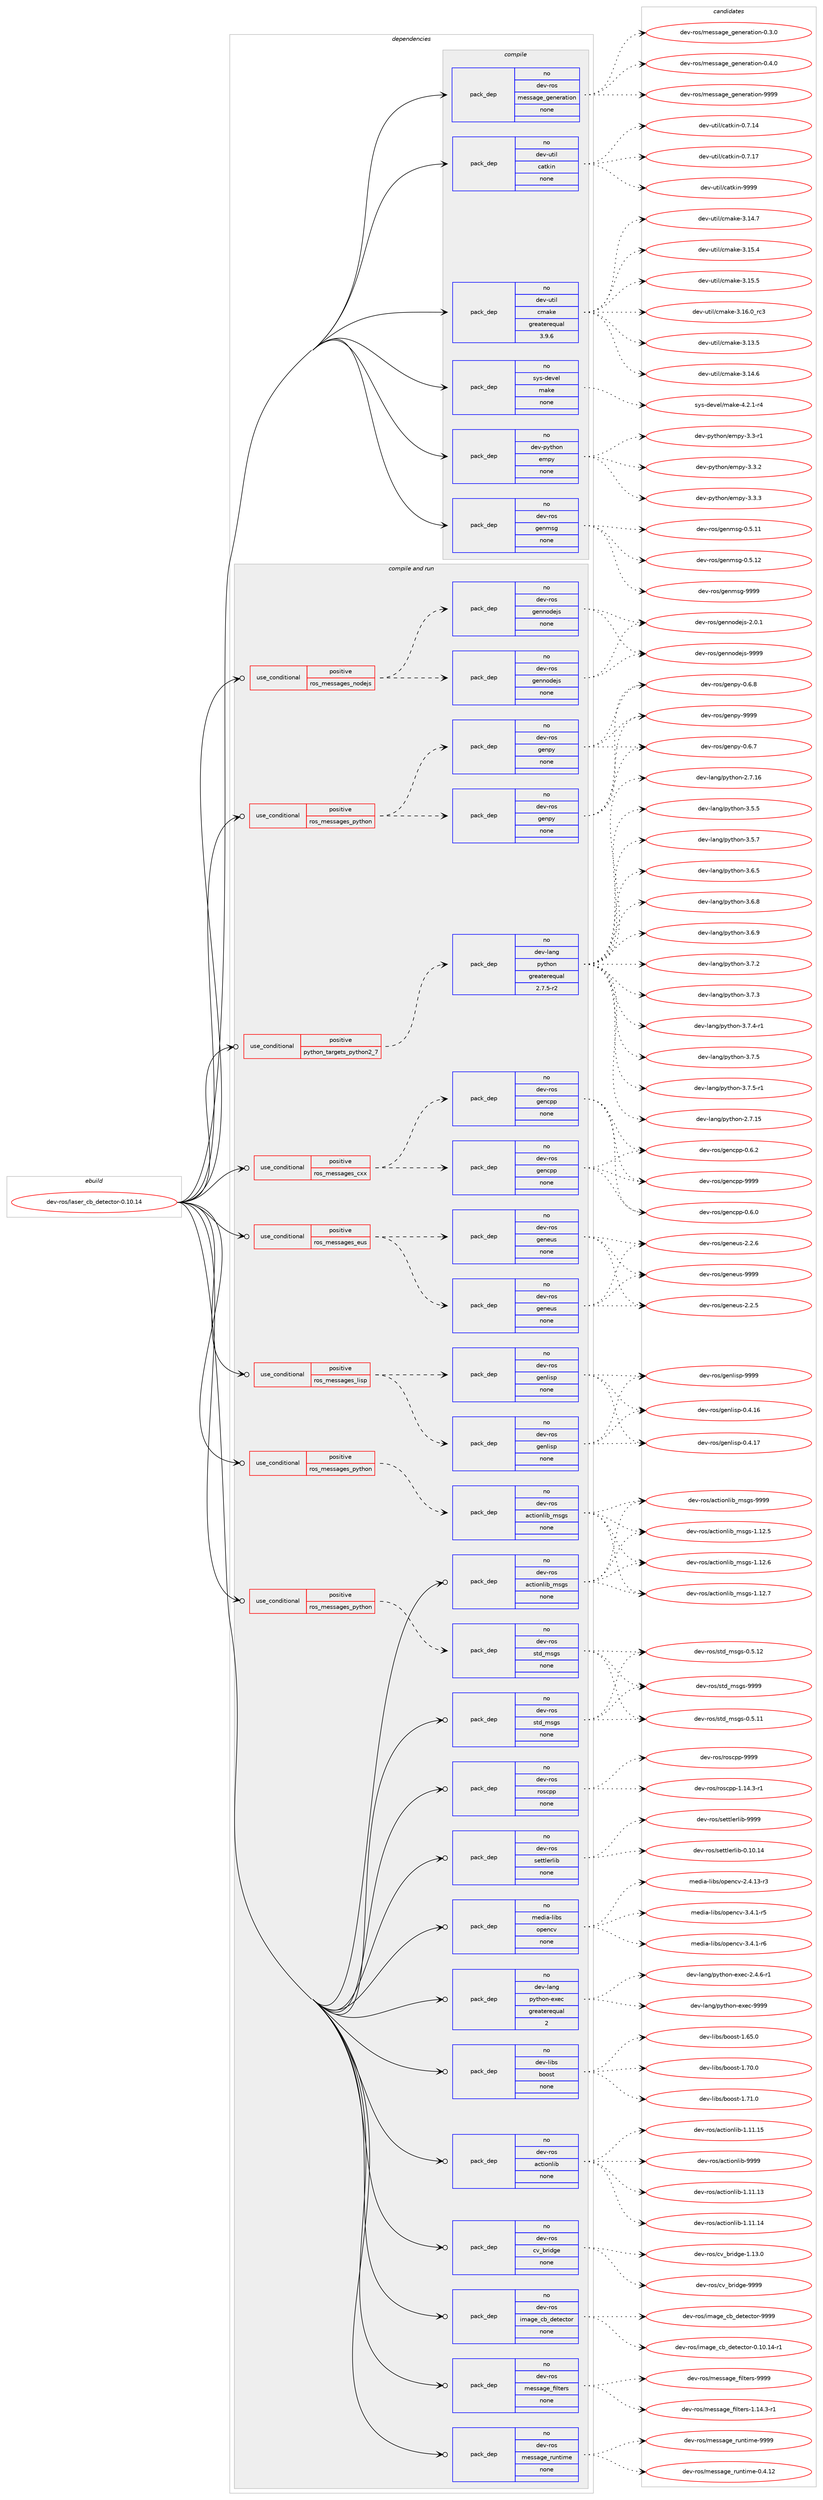 digraph prolog {

# *************
# Graph options
# *************

newrank=true;
concentrate=true;
compound=true;
graph [rankdir=LR,fontname=Helvetica,fontsize=10,ranksep=1.5];#, ranksep=2.5, nodesep=0.2];
edge  [arrowhead=vee];
node  [fontname=Helvetica,fontsize=10];

# **********
# The ebuild
# **********

subgraph cluster_leftcol {
color=gray;
rank=same;
label=<<i>ebuild</i>>;
id [label="dev-ros/laser_cb_detector-0.10.14", color=red, width=4, href="../dev-ros/laser_cb_detector-0.10.14.svg"];
}

# ****************
# The dependencies
# ****************

subgraph cluster_midcol {
color=gray;
label=<<i>dependencies</i>>;
subgraph cluster_compile {
fillcolor="#eeeeee";
style=filled;
label=<<i>compile</i>>;
subgraph pack489711 {
dependency655302 [label=<<TABLE BORDER="0" CELLBORDER="1" CELLSPACING="0" CELLPADDING="4" WIDTH="220"><TR><TD ROWSPAN="6" CELLPADDING="30">pack_dep</TD></TR><TR><TD WIDTH="110">no</TD></TR><TR><TD>dev-python</TD></TR><TR><TD>empy</TD></TR><TR><TD>none</TD></TR><TR><TD></TD></TR></TABLE>>, shape=none, color=blue];
}
id:e -> dependency655302:w [weight=20,style="solid",arrowhead="vee"];
subgraph pack489712 {
dependency655303 [label=<<TABLE BORDER="0" CELLBORDER="1" CELLSPACING="0" CELLPADDING="4" WIDTH="220"><TR><TD ROWSPAN="6" CELLPADDING="30">pack_dep</TD></TR><TR><TD WIDTH="110">no</TD></TR><TR><TD>dev-ros</TD></TR><TR><TD>genmsg</TD></TR><TR><TD>none</TD></TR><TR><TD></TD></TR></TABLE>>, shape=none, color=blue];
}
id:e -> dependency655303:w [weight=20,style="solid",arrowhead="vee"];
subgraph pack489713 {
dependency655304 [label=<<TABLE BORDER="0" CELLBORDER="1" CELLSPACING="0" CELLPADDING="4" WIDTH="220"><TR><TD ROWSPAN="6" CELLPADDING="30">pack_dep</TD></TR><TR><TD WIDTH="110">no</TD></TR><TR><TD>dev-ros</TD></TR><TR><TD>message_generation</TD></TR><TR><TD>none</TD></TR><TR><TD></TD></TR></TABLE>>, shape=none, color=blue];
}
id:e -> dependency655304:w [weight=20,style="solid",arrowhead="vee"];
subgraph pack489714 {
dependency655305 [label=<<TABLE BORDER="0" CELLBORDER="1" CELLSPACING="0" CELLPADDING="4" WIDTH="220"><TR><TD ROWSPAN="6" CELLPADDING="30">pack_dep</TD></TR><TR><TD WIDTH="110">no</TD></TR><TR><TD>dev-util</TD></TR><TR><TD>catkin</TD></TR><TR><TD>none</TD></TR><TR><TD></TD></TR></TABLE>>, shape=none, color=blue];
}
id:e -> dependency655305:w [weight=20,style="solid",arrowhead="vee"];
subgraph pack489715 {
dependency655306 [label=<<TABLE BORDER="0" CELLBORDER="1" CELLSPACING="0" CELLPADDING="4" WIDTH="220"><TR><TD ROWSPAN="6" CELLPADDING="30">pack_dep</TD></TR><TR><TD WIDTH="110">no</TD></TR><TR><TD>dev-util</TD></TR><TR><TD>cmake</TD></TR><TR><TD>greaterequal</TD></TR><TR><TD>3.9.6</TD></TR></TABLE>>, shape=none, color=blue];
}
id:e -> dependency655306:w [weight=20,style="solid",arrowhead="vee"];
subgraph pack489716 {
dependency655307 [label=<<TABLE BORDER="0" CELLBORDER="1" CELLSPACING="0" CELLPADDING="4" WIDTH="220"><TR><TD ROWSPAN="6" CELLPADDING="30">pack_dep</TD></TR><TR><TD WIDTH="110">no</TD></TR><TR><TD>sys-devel</TD></TR><TR><TD>make</TD></TR><TR><TD>none</TD></TR><TR><TD></TD></TR></TABLE>>, shape=none, color=blue];
}
id:e -> dependency655307:w [weight=20,style="solid",arrowhead="vee"];
}
subgraph cluster_compileandrun {
fillcolor="#eeeeee";
style=filled;
label=<<i>compile and run</i>>;
subgraph cond153685 {
dependency655308 [label=<<TABLE BORDER="0" CELLBORDER="1" CELLSPACING="0" CELLPADDING="4"><TR><TD ROWSPAN="3" CELLPADDING="10">use_conditional</TD></TR><TR><TD>positive</TD></TR><TR><TD>python_targets_python2_7</TD></TR></TABLE>>, shape=none, color=red];
subgraph pack489717 {
dependency655309 [label=<<TABLE BORDER="0" CELLBORDER="1" CELLSPACING="0" CELLPADDING="4" WIDTH="220"><TR><TD ROWSPAN="6" CELLPADDING="30">pack_dep</TD></TR><TR><TD WIDTH="110">no</TD></TR><TR><TD>dev-lang</TD></TR><TR><TD>python</TD></TR><TR><TD>greaterequal</TD></TR><TR><TD>2.7.5-r2</TD></TR></TABLE>>, shape=none, color=blue];
}
dependency655308:e -> dependency655309:w [weight=20,style="dashed",arrowhead="vee"];
}
id:e -> dependency655308:w [weight=20,style="solid",arrowhead="odotvee"];
subgraph cond153686 {
dependency655310 [label=<<TABLE BORDER="0" CELLBORDER="1" CELLSPACING="0" CELLPADDING="4"><TR><TD ROWSPAN="3" CELLPADDING="10">use_conditional</TD></TR><TR><TD>positive</TD></TR><TR><TD>ros_messages_cxx</TD></TR></TABLE>>, shape=none, color=red];
subgraph pack489718 {
dependency655311 [label=<<TABLE BORDER="0" CELLBORDER="1" CELLSPACING="0" CELLPADDING="4" WIDTH="220"><TR><TD ROWSPAN="6" CELLPADDING="30">pack_dep</TD></TR><TR><TD WIDTH="110">no</TD></TR><TR><TD>dev-ros</TD></TR><TR><TD>gencpp</TD></TR><TR><TD>none</TD></TR><TR><TD></TD></TR></TABLE>>, shape=none, color=blue];
}
dependency655310:e -> dependency655311:w [weight=20,style="dashed",arrowhead="vee"];
subgraph pack489719 {
dependency655312 [label=<<TABLE BORDER="0" CELLBORDER="1" CELLSPACING="0" CELLPADDING="4" WIDTH="220"><TR><TD ROWSPAN="6" CELLPADDING="30">pack_dep</TD></TR><TR><TD WIDTH="110">no</TD></TR><TR><TD>dev-ros</TD></TR><TR><TD>gencpp</TD></TR><TR><TD>none</TD></TR><TR><TD></TD></TR></TABLE>>, shape=none, color=blue];
}
dependency655310:e -> dependency655312:w [weight=20,style="dashed",arrowhead="vee"];
}
id:e -> dependency655310:w [weight=20,style="solid",arrowhead="odotvee"];
subgraph cond153687 {
dependency655313 [label=<<TABLE BORDER="0" CELLBORDER="1" CELLSPACING="0" CELLPADDING="4"><TR><TD ROWSPAN="3" CELLPADDING="10">use_conditional</TD></TR><TR><TD>positive</TD></TR><TR><TD>ros_messages_eus</TD></TR></TABLE>>, shape=none, color=red];
subgraph pack489720 {
dependency655314 [label=<<TABLE BORDER="0" CELLBORDER="1" CELLSPACING="0" CELLPADDING="4" WIDTH="220"><TR><TD ROWSPAN="6" CELLPADDING="30">pack_dep</TD></TR><TR><TD WIDTH="110">no</TD></TR><TR><TD>dev-ros</TD></TR><TR><TD>geneus</TD></TR><TR><TD>none</TD></TR><TR><TD></TD></TR></TABLE>>, shape=none, color=blue];
}
dependency655313:e -> dependency655314:w [weight=20,style="dashed",arrowhead="vee"];
subgraph pack489721 {
dependency655315 [label=<<TABLE BORDER="0" CELLBORDER="1" CELLSPACING="0" CELLPADDING="4" WIDTH="220"><TR><TD ROWSPAN="6" CELLPADDING="30">pack_dep</TD></TR><TR><TD WIDTH="110">no</TD></TR><TR><TD>dev-ros</TD></TR><TR><TD>geneus</TD></TR><TR><TD>none</TD></TR><TR><TD></TD></TR></TABLE>>, shape=none, color=blue];
}
dependency655313:e -> dependency655315:w [weight=20,style="dashed",arrowhead="vee"];
}
id:e -> dependency655313:w [weight=20,style="solid",arrowhead="odotvee"];
subgraph cond153688 {
dependency655316 [label=<<TABLE BORDER="0" CELLBORDER="1" CELLSPACING="0" CELLPADDING="4"><TR><TD ROWSPAN="3" CELLPADDING="10">use_conditional</TD></TR><TR><TD>positive</TD></TR><TR><TD>ros_messages_lisp</TD></TR></TABLE>>, shape=none, color=red];
subgraph pack489722 {
dependency655317 [label=<<TABLE BORDER="0" CELLBORDER="1" CELLSPACING="0" CELLPADDING="4" WIDTH="220"><TR><TD ROWSPAN="6" CELLPADDING="30">pack_dep</TD></TR><TR><TD WIDTH="110">no</TD></TR><TR><TD>dev-ros</TD></TR><TR><TD>genlisp</TD></TR><TR><TD>none</TD></TR><TR><TD></TD></TR></TABLE>>, shape=none, color=blue];
}
dependency655316:e -> dependency655317:w [weight=20,style="dashed",arrowhead="vee"];
subgraph pack489723 {
dependency655318 [label=<<TABLE BORDER="0" CELLBORDER="1" CELLSPACING="0" CELLPADDING="4" WIDTH="220"><TR><TD ROWSPAN="6" CELLPADDING="30">pack_dep</TD></TR><TR><TD WIDTH="110">no</TD></TR><TR><TD>dev-ros</TD></TR><TR><TD>genlisp</TD></TR><TR><TD>none</TD></TR><TR><TD></TD></TR></TABLE>>, shape=none, color=blue];
}
dependency655316:e -> dependency655318:w [weight=20,style="dashed",arrowhead="vee"];
}
id:e -> dependency655316:w [weight=20,style="solid",arrowhead="odotvee"];
subgraph cond153689 {
dependency655319 [label=<<TABLE BORDER="0" CELLBORDER="1" CELLSPACING="0" CELLPADDING="4"><TR><TD ROWSPAN="3" CELLPADDING="10">use_conditional</TD></TR><TR><TD>positive</TD></TR><TR><TD>ros_messages_nodejs</TD></TR></TABLE>>, shape=none, color=red];
subgraph pack489724 {
dependency655320 [label=<<TABLE BORDER="0" CELLBORDER="1" CELLSPACING="0" CELLPADDING="4" WIDTH="220"><TR><TD ROWSPAN="6" CELLPADDING="30">pack_dep</TD></TR><TR><TD WIDTH="110">no</TD></TR><TR><TD>dev-ros</TD></TR><TR><TD>gennodejs</TD></TR><TR><TD>none</TD></TR><TR><TD></TD></TR></TABLE>>, shape=none, color=blue];
}
dependency655319:e -> dependency655320:w [weight=20,style="dashed",arrowhead="vee"];
subgraph pack489725 {
dependency655321 [label=<<TABLE BORDER="0" CELLBORDER="1" CELLSPACING="0" CELLPADDING="4" WIDTH="220"><TR><TD ROWSPAN="6" CELLPADDING="30">pack_dep</TD></TR><TR><TD WIDTH="110">no</TD></TR><TR><TD>dev-ros</TD></TR><TR><TD>gennodejs</TD></TR><TR><TD>none</TD></TR><TR><TD></TD></TR></TABLE>>, shape=none, color=blue];
}
dependency655319:e -> dependency655321:w [weight=20,style="dashed",arrowhead="vee"];
}
id:e -> dependency655319:w [weight=20,style="solid",arrowhead="odotvee"];
subgraph cond153690 {
dependency655322 [label=<<TABLE BORDER="0" CELLBORDER="1" CELLSPACING="0" CELLPADDING="4"><TR><TD ROWSPAN="3" CELLPADDING="10">use_conditional</TD></TR><TR><TD>positive</TD></TR><TR><TD>ros_messages_python</TD></TR></TABLE>>, shape=none, color=red];
subgraph pack489726 {
dependency655323 [label=<<TABLE BORDER="0" CELLBORDER="1" CELLSPACING="0" CELLPADDING="4" WIDTH="220"><TR><TD ROWSPAN="6" CELLPADDING="30">pack_dep</TD></TR><TR><TD WIDTH="110">no</TD></TR><TR><TD>dev-ros</TD></TR><TR><TD>actionlib_msgs</TD></TR><TR><TD>none</TD></TR><TR><TD></TD></TR></TABLE>>, shape=none, color=blue];
}
dependency655322:e -> dependency655323:w [weight=20,style="dashed",arrowhead="vee"];
}
id:e -> dependency655322:w [weight=20,style="solid",arrowhead="odotvee"];
subgraph cond153691 {
dependency655324 [label=<<TABLE BORDER="0" CELLBORDER="1" CELLSPACING="0" CELLPADDING="4"><TR><TD ROWSPAN="3" CELLPADDING="10">use_conditional</TD></TR><TR><TD>positive</TD></TR><TR><TD>ros_messages_python</TD></TR></TABLE>>, shape=none, color=red];
subgraph pack489727 {
dependency655325 [label=<<TABLE BORDER="0" CELLBORDER="1" CELLSPACING="0" CELLPADDING="4" WIDTH="220"><TR><TD ROWSPAN="6" CELLPADDING="30">pack_dep</TD></TR><TR><TD WIDTH="110">no</TD></TR><TR><TD>dev-ros</TD></TR><TR><TD>genpy</TD></TR><TR><TD>none</TD></TR><TR><TD></TD></TR></TABLE>>, shape=none, color=blue];
}
dependency655324:e -> dependency655325:w [weight=20,style="dashed",arrowhead="vee"];
subgraph pack489728 {
dependency655326 [label=<<TABLE BORDER="0" CELLBORDER="1" CELLSPACING="0" CELLPADDING="4" WIDTH="220"><TR><TD ROWSPAN="6" CELLPADDING="30">pack_dep</TD></TR><TR><TD WIDTH="110">no</TD></TR><TR><TD>dev-ros</TD></TR><TR><TD>genpy</TD></TR><TR><TD>none</TD></TR><TR><TD></TD></TR></TABLE>>, shape=none, color=blue];
}
dependency655324:e -> dependency655326:w [weight=20,style="dashed",arrowhead="vee"];
}
id:e -> dependency655324:w [weight=20,style="solid",arrowhead="odotvee"];
subgraph cond153692 {
dependency655327 [label=<<TABLE BORDER="0" CELLBORDER="1" CELLSPACING="0" CELLPADDING="4"><TR><TD ROWSPAN="3" CELLPADDING="10">use_conditional</TD></TR><TR><TD>positive</TD></TR><TR><TD>ros_messages_python</TD></TR></TABLE>>, shape=none, color=red];
subgraph pack489729 {
dependency655328 [label=<<TABLE BORDER="0" CELLBORDER="1" CELLSPACING="0" CELLPADDING="4" WIDTH="220"><TR><TD ROWSPAN="6" CELLPADDING="30">pack_dep</TD></TR><TR><TD WIDTH="110">no</TD></TR><TR><TD>dev-ros</TD></TR><TR><TD>std_msgs</TD></TR><TR><TD>none</TD></TR><TR><TD></TD></TR></TABLE>>, shape=none, color=blue];
}
dependency655327:e -> dependency655328:w [weight=20,style="dashed",arrowhead="vee"];
}
id:e -> dependency655327:w [weight=20,style="solid",arrowhead="odotvee"];
subgraph pack489730 {
dependency655329 [label=<<TABLE BORDER="0" CELLBORDER="1" CELLSPACING="0" CELLPADDING="4" WIDTH="220"><TR><TD ROWSPAN="6" CELLPADDING="30">pack_dep</TD></TR><TR><TD WIDTH="110">no</TD></TR><TR><TD>dev-lang</TD></TR><TR><TD>python-exec</TD></TR><TR><TD>greaterequal</TD></TR><TR><TD>2</TD></TR></TABLE>>, shape=none, color=blue];
}
id:e -> dependency655329:w [weight=20,style="solid",arrowhead="odotvee"];
subgraph pack489731 {
dependency655330 [label=<<TABLE BORDER="0" CELLBORDER="1" CELLSPACING="0" CELLPADDING="4" WIDTH="220"><TR><TD ROWSPAN="6" CELLPADDING="30">pack_dep</TD></TR><TR><TD WIDTH="110">no</TD></TR><TR><TD>dev-libs</TD></TR><TR><TD>boost</TD></TR><TR><TD>none</TD></TR><TR><TD></TD></TR></TABLE>>, shape=none, color=blue];
}
id:e -> dependency655330:w [weight=20,style="solid",arrowhead="odotvee"];
subgraph pack489732 {
dependency655331 [label=<<TABLE BORDER="0" CELLBORDER="1" CELLSPACING="0" CELLPADDING="4" WIDTH="220"><TR><TD ROWSPAN="6" CELLPADDING="30">pack_dep</TD></TR><TR><TD WIDTH="110">no</TD></TR><TR><TD>dev-ros</TD></TR><TR><TD>actionlib</TD></TR><TR><TD>none</TD></TR><TR><TD></TD></TR></TABLE>>, shape=none, color=blue];
}
id:e -> dependency655331:w [weight=20,style="solid",arrowhead="odotvee"];
subgraph pack489733 {
dependency655332 [label=<<TABLE BORDER="0" CELLBORDER="1" CELLSPACING="0" CELLPADDING="4" WIDTH="220"><TR><TD ROWSPAN="6" CELLPADDING="30">pack_dep</TD></TR><TR><TD WIDTH="110">no</TD></TR><TR><TD>dev-ros</TD></TR><TR><TD>actionlib_msgs</TD></TR><TR><TD>none</TD></TR><TR><TD></TD></TR></TABLE>>, shape=none, color=blue];
}
id:e -> dependency655332:w [weight=20,style="solid",arrowhead="odotvee"];
subgraph pack489734 {
dependency655333 [label=<<TABLE BORDER="0" CELLBORDER="1" CELLSPACING="0" CELLPADDING="4" WIDTH="220"><TR><TD ROWSPAN="6" CELLPADDING="30">pack_dep</TD></TR><TR><TD WIDTH="110">no</TD></TR><TR><TD>dev-ros</TD></TR><TR><TD>cv_bridge</TD></TR><TR><TD>none</TD></TR><TR><TD></TD></TR></TABLE>>, shape=none, color=blue];
}
id:e -> dependency655333:w [weight=20,style="solid",arrowhead="odotvee"];
subgraph pack489735 {
dependency655334 [label=<<TABLE BORDER="0" CELLBORDER="1" CELLSPACING="0" CELLPADDING="4" WIDTH="220"><TR><TD ROWSPAN="6" CELLPADDING="30">pack_dep</TD></TR><TR><TD WIDTH="110">no</TD></TR><TR><TD>dev-ros</TD></TR><TR><TD>image_cb_detector</TD></TR><TR><TD>none</TD></TR><TR><TD></TD></TR></TABLE>>, shape=none, color=blue];
}
id:e -> dependency655334:w [weight=20,style="solid",arrowhead="odotvee"];
subgraph pack489736 {
dependency655335 [label=<<TABLE BORDER="0" CELLBORDER="1" CELLSPACING="0" CELLPADDING="4" WIDTH="220"><TR><TD ROWSPAN="6" CELLPADDING="30">pack_dep</TD></TR><TR><TD WIDTH="110">no</TD></TR><TR><TD>dev-ros</TD></TR><TR><TD>message_filters</TD></TR><TR><TD>none</TD></TR><TR><TD></TD></TR></TABLE>>, shape=none, color=blue];
}
id:e -> dependency655335:w [weight=20,style="solid",arrowhead="odotvee"];
subgraph pack489737 {
dependency655336 [label=<<TABLE BORDER="0" CELLBORDER="1" CELLSPACING="0" CELLPADDING="4" WIDTH="220"><TR><TD ROWSPAN="6" CELLPADDING="30">pack_dep</TD></TR><TR><TD WIDTH="110">no</TD></TR><TR><TD>dev-ros</TD></TR><TR><TD>message_runtime</TD></TR><TR><TD>none</TD></TR><TR><TD></TD></TR></TABLE>>, shape=none, color=blue];
}
id:e -> dependency655336:w [weight=20,style="solid",arrowhead="odotvee"];
subgraph pack489738 {
dependency655337 [label=<<TABLE BORDER="0" CELLBORDER="1" CELLSPACING="0" CELLPADDING="4" WIDTH="220"><TR><TD ROWSPAN="6" CELLPADDING="30">pack_dep</TD></TR><TR><TD WIDTH="110">no</TD></TR><TR><TD>dev-ros</TD></TR><TR><TD>roscpp</TD></TR><TR><TD>none</TD></TR><TR><TD></TD></TR></TABLE>>, shape=none, color=blue];
}
id:e -> dependency655337:w [weight=20,style="solid",arrowhead="odotvee"];
subgraph pack489739 {
dependency655338 [label=<<TABLE BORDER="0" CELLBORDER="1" CELLSPACING="0" CELLPADDING="4" WIDTH="220"><TR><TD ROWSPAN="6" CELLPADDING="30">pack_dep</TD></TR><TR><TD WIDTH="110">no</TD></TR><TR><TD>dev-ros</TD></TR><TR><TD>settlerlib</TD></TR><TR><TD>none</TD></TR><TR><TD></TD></TR></TABLE>>, shape=none, color=blue];
}
id:e -> dependency655338:w [weight=20,style="solid",arrowhead="odotvee"];
subgraph pack489740 {
dependency655339 [label=<<TABLE BORDER="0" CELLBORDER="1" CELLSPACING="0" CELLPADDING="4" WIDTH="220"><TR><TD ROWSPAN="6" CELLPADDING="30">pack_dep</TD></TR><TR><TD WIDTH="110">no</TD></TR><TR><TD>dev-ros</TD></TR><TR><TD>std_msgs</TD></TR><TR><TD>none</TD></TR><TR><TD></TD></TR></TABLE>>, shape=none, color=blue];
}
id:e -> dependency655339:w [weight=20,style="solid",arrowhead="odotvee"];
subgraph pack489741 {
dependency655340 [label=<<TABLE BORDER="0" CELLBORDER="1" CELLSPACING="0" CELLPADDING="4" WIDTH="220"><TR><TD ROWSPAN="6" CELLPADDING="30">pack_dep</TD></TR><TR><TD WIDTH="110">no</TD></TR><TR><TD>media-libs</TD></TR><TR><TD>opencv</TD></TR><TR><TD>none</TD></TR><TR><TD></TD></TR></TABLE>>, shape=none, color=blue];
}
id:e -> dependency655340:w [weight=20,style="solid",arrowhead="odotvee"];
}
subgraph cluster_run {
fillcolor="#eeeeee";
style=filled;
label=<<i>run</i>>;
}
}

# **************
# The candidates
# **************

subgraph cluster_choices {
rank=same;
color=gray;
label=<<i>candidates</i>>;

subgraph choice489711 {
color=black;
nodesep=1;
choice1001011184511212111610411111047101109112121455146514511449 [label="dev-python/empy-3.3-r1", color=red, width=4,href="../dev-python/empy-3.3-r1.svg"];
choice1001011184511212111610411111047101109112121455146514650 [label="dev-python/empy-3.3.2", color=red, width=4,href="../dev-python/empy-3.3.2.svg"];
choice1001011184511212111610411111047101109112121455146514651 [label="dev-python/empy-3.3.3", color=red, width=4,href="../dev-python/empy-3.3.3.svg"];
dependency655302:e -> choice1001011184511212111610411111047101109112121455146514511449:w [style=dotted,weight="100"];
dependency655302:e -> choice1001011184511212111610411111047101109112121455146514650:w [style=dotted,weight="100"];
dependency655302:e -> choice1001011184511212111610411111047101109112121455146514651:w [style=dotted,weight="100"];
}
subgraph choice489712 {
color=black;
nodesep=1;
choice100101118451141111154710310111010911510345484653464949 [label="dev-ros/genmsg-0.5.11", color=red, width=4,href="../dev-ros/genmsg-0.5.11.svg"];
choice100101118451141111154710310111010911510345484653464950 [label="dev-ros/genmsg-0.5.12", color=red, width=4,href="../dev-ros/genmsg-0.5.12.svg"];
choice10010111845114111115471031011101091151034557575757 [label="dev-ros/genmsg-9999", color=red, width=4,href="../dev-ros/genmsg-9999.svg"];
dependency655303:e -> choice100101118451141111154710310111010911510345484653464949:w [style=dotted,weight="100"];
dependency655303:e -> choice100101118451141111154710310111010911510345484653464950:w [style=dotted,weight="100"];
dependency655303:e -> choice10010111845114111115471031011101091151034557575757:w [style=dotted,weight="100"];
}
subgraph choice489713 {
color=black;
nodesep=1;
choice1001011184511411111547109101115115971031019510310111010111497116105111110454846514648 [label="dev-ros/message_generation-0.3.0", color=red, width=4,href="../dev-ros/message_generation-0.3.0.svg"];
choice1001011184511411111547109101115115971031019510310111010111497116105111110454846524648 [label="dev-ros/message_generation-0.4.0", color=red, width=4,href="../dev-ros/message_generation-0.4.0.svg"];
choice10010111845114111115471091011151159710310195103101110101114971161051111104557575757 [label="dev-ros/message_generation-9999", color=red, width=4,href="../dev-ros/message_generation-9999.svg"];
dependency655304:e -> choice1001011184511411111547109101115115971031019510310111010111497116105111110454846514648:w [style=dotted,weight="100"];
dependency655304:e -> choice1001011184511411111547109101115115971031019510310111010111497116105111110454846524648:w [style=dotted,weight="100"];
dependency655304:e -> choice10010111845114111115471091011151159710310195103101110101114971161051111104557575757:w [style=dotted,weight="100"];
}
subgraph choice489714 {
color=black;
nodesep=1;
choice1001011184511711610510847999711610710511045484655464952 [label="dev-util/catkin-0.7.14", color=red, width=4,href="../dev-util/catkin-0.7.14.svg"];
choice1001011184511711610510847999711610710511045484655464955 [label="dev-util/catkin-0.7.17", color=red, width=4,href="../dev-util/catkin-0.7.17.svg"];
choice100101118451171161051084799971161071051104557575757 [label="dev-util/catkin-9999", color=red, width=4,href="../dev-util/catkin-9999.svg"];
dependency655305:e -> choice1001011184511711610510847999711610710511045484655464952:w [style=dotted,weight="100"];
dependency655305:e -> choice1001011184511711610510847999711610710511045484655464955:w [style=dotted,weight="100"];
dependency655305:e -> choice100101118451171161051084799971161071051104557575757:w [style=dotted,weight="100"];
}
subgraph choice489715 {
color=black;
nodesep=1;
choice1001011184511711610510847991099710710145514649514653 [label="dev-util/cmake-3.13.5", color=red, width=4,href="../dev-util/cmake-3.13.5.svg"];
choice1001011184511711610510847991099710710145514649524654 [label="dev-util/cmake-3.14.6", color=red, width=4,href="../dev-util/cmake-3.14.6.svg"];
choice1001011184511711610510847991099710710145514649524655 [label="dev-util/cmake-3.14.7", color=red, width=4,href="../dev-util/cmake-3.14.7.svg"];
choice1001011184511711610510847991099710710145514649534652 [label="dev-util/cmake-3.15.4", color=red, width=4,href="../dev-util/cmake-3.15.4.svg"];
choice1001011184511711610510847991099710710145514649534653 [label="dev-util/cmake-3.15.5", color=red, width=4,href="../dev-util/cmake-3.15.5.svg"];
choice1001011184511711610510847991099710710145514649544648951149951 [label="dev-util/cmake-3.16.0_rc3", color=red, width=4,href="../dev-util/cmake-3.16.0_rc3.svg"];
dependency655306:e -> choice1001011184511711610510847991099710710145514649514653:w [style=dotted,weight="100"];
dependency655306:e -> choice1001011184511711610510847991099710710145514649524654:w [style=dotted,weight="100"];
dependency655306:e -> choice1001011184511711610510847991099710710145514649524655:w [style=dotted,weight="100"];
dependency655306:e -> choice1001011184511711610510847991099710710145514649534652:w [style=dotted,weight="100"];
dependency655306:e -> choice1001011184511711610510847991099710710145514649534653:w [style=dotted,weight="100"];
dependency655306:e -> choice1001011184511711610510847991099710710145514649544648951149951:w [style=dotted,weight="100"];
}
subgraph choice489716 {
color=black;
nodesep=1;
choice1151211154510010111810110847109971071014552465046494511452 [label="sys-devel/make-4.2.1-r4", color=red, width=4,href="../sys-devel/make-4.2.1-r4.svg"];
dependency655307:e -> choice1151211154510010111810110847109971071014552465046494511452:w [style=dotted,weight="100"];
}
subgraph choice489717 {
color=black;
nodesep=1;
choice10010111845108971101034711212111610411111045504655464953 [label="dev-lang/python-2.7.15", color=red, width=4,href="../dev-lang/python-2.7.15.svg"];
choice10010111845108971101034711212111610411111045504655464954 [label="dev-lang/python-2.7.16", color=red, width=4,href="../dev-lang/python-2.7.16.svg"];
choice100101118451089711010347112121116104111110455146534653 [label="dev-lang/python-3.5.5", color=red, width=4,href="../dev-lang/python-3.5.5.svg"];
choice100101118451089711010347112121116104111110455146534655 [label="dev-lang/python-3.5.7", color=red, width=4,href="../dev-lang/python-3.5.7.svg"];
choice100101118451089711010347112121116104111110455146544653 [label="dev-lang/python-3.6.5", color=red, width=4,href="../dev-lang/python-3.6.5.svg"];
choice100101118451089711010347112121116104111110455146544656 [label="dev-lang/python-3.6.8", color=red, width=4,href="../dev-lang/python-3.6.8.svg"];
choice100101118451089711010347112121116104111110455146544657 [label="dev-lang/python-3.6.9", color=red, width=4,href="../dev-lang/python-3.6.9.svg"];
choice100101118451089711010347112121116104111110455146554650 [label="dev-lang/python-3.7.2", color=red, width=4,href="../dev-lang/python-3.7.2.svg"];
choice100101118451089711010347112121116104111110455146554651 [label="dev-lang/python-3.7.3", color=red, width=4,href="../dev-lang/python-3.7.3.svg"];
choice1001011184510897110103471121211161041111104551465546524511449 [label="dev-lang/python-3.7.4-r1", color=red, width=4,href="../dev-lang/python-3.7.4-r1.svg"];
choice100101118451089711010347112121116104111110455146554653 [label="dev-lang/python-3.7.5", color=red, width=4,href="../dev-lang/python-3.7.5.svg"];
choice1001011184510897110103471121211161041111104551465546534511449 [label="dev-lang/python-3.7.5-r1", color=red, width=4,href="../dev-lang/python-3.7.5-r1.svg"];
dependency655309:e -> choice10010111845108971101034711212111610411111045504655464953:w [style=dotted,weight="100"];
dependency655309:e -> choice10010111845108971101034711212111610411111045504655464954:w [style=dotted,weight="100"];
dependency655309:e -> choice100101118451089711010347112121116104111110455146534653:w [style=dotted,weight="100"];
dependency655309:e -> choice100101118451089711010347112121116104111110455146534655:w [style=dotted,weight="100"];
dependency655309:e -> choice100101118451089711010347112121116104111110455146544653:w [style=dotted,weight="100"];
dependency655309:e -> choice100101118451089711010347112121116104111110455146544656:w [style=dotted,weight="100"];
dependency655309:e -> choice100101118451089711010347112121116104111110455146544657:w [style=dotted,weight="100"];
dependency655309:e -> choice100101118451089711010347112121116104111110455146554650:w [style=dotted,weight="100"];
dependency655309:e -> choice100101118451089711010347112121116104111110455146554651:w [style=dotted,weight="100"];
dependency655309:e -> choice1001011184510897110103471121211161041111104551465546524511449:w [style=dotted,weight="100"];
dependency655309:e -> choice100101118451089711010347112121116104111110455146554653:w [style=dotted,weight="100"];
dependency655309:e -> choice1001011184510897110103471121211161041111104551465546534511449:w [style=dotted,weight="100"];
}
subgraph choice489718 {
color=black;
nodesep=1;
choice100101118451141111154710310111099112112454846544648 [label="dev-ros/gencpp-0.6.0", color=red, width=4,href="../dev-ros/gencpp-0.6.0.svg"];
choice100101118451141111154710310111099112112454846544650 [label="dev-ros/gencpp-0.6.2", color=red, width=4,href="../dev-ros/gencpp-0.6.2.svg"];
choice1001011184511411111547103101110991121124557575757 [label="dev-ros/gencpp-9999", color=red, width=4,href="../dev-ros/gencpp-9999.svg"];
dependency655311:e -> choice100101118451141111154710310111099112112454846544648:w [style=dotted,weight="100"];
dependency655311:e -> choice100101118451141111154710310111099112112454846544650:w [style=dotted,weight="100"];
dependency655311:e -> choice1001011184511411111547103101110991121124557575757:w [style=dotted,weight="100"];
}
subgraph choice489719 {
color=black;
nodesep=1;
choice100101118451141111154710310111099112112454846544648 [label="dev-ros/gencpp-0.6.0", color=red, width=4,href="../dev-ros/gencpp-0.6.0.svg"];
choice100101118451141111154710310111099112112454846544650 [label="dev-ros/gencpp-0.6.2", color=red, width=4,href="../dev-ros/gencpp-0.6.2.svg"];
choice1001011184511411111547103101110991121124557575757 [label="dev-ros/gencpp-9999", color=red, width=4,href="../dev-ros/gencpp-9999.svg"];
dependency655312:e -> choice100101118451141111154710310111099112112454846544648:w [style=dotted,weight="100"];
dependency655312:e -> choice100101118451141111154710310111099112112454846544650:w [style=dotted,weight="100"];
dependency655312:e -> choice1001011184511411111547103101110991121124557575757:w [style=dotted,weight="100"];
}
subgraph choice489720 {
color=black;
nodesep=1;
choice1001011184511411111547103101110101117115455046504653 [label="dev-ros/geneus-2.2.5", color=red, width=4,href="../dev-ros/geneus-2.2.5.svg"];
choice1001011184511411111547103101110101117115455046504654 [label="dev-ros/geneus-2.2.6", color=red, width=4,href="../dev-ros/geneus-2.2.6.svg"];
choice10010111845114111115471031011101011171154557575757 [label="dev-ros/geneus-9999", color=red, width=4,href="../dev-ros/geneus-9999.svg"];
dependency655314:e -> choice1001011184511411111547103101110101117115455046504653:w [style=dotted,weight="100"];
dependency655314:e -> choice1001011184511411111547103101110101117115455046504654:w [style=dotted,weight="100"];
dependency655314:e -> choice10010111845114111115471031011101011171154557575757:w [style=dotted,weight="100"];
}
subgraph choice489721 {
color=black;
nodesep=1;
choice1001011184511411111547103101110101117115455046504653 [label="dev-ros/geneus-2.2.5", color=red, width=4,href="../dev-ros/geneus-2.2.5.svg"];
choice1001011184511411111547103101110101117115455046504654 [label="dev-ros/geneus-2.2.6", color=red, width=4,href="../dev-ros/geneus-2.2.6.svg"];
choice10010111845114111115471031011101011171154557575757 [label="dev-ros/geneus-9999", color=red, width=4,href="../dev-ros/geneus-9999.svg"];
dependency655315:e -> choice1001011184511411111547103101110101117115455046504653:w [style=dotted,weight="100"];
dependency655315:e -> choice1001011184511411111547103101110101117115455046504654:w [style=dotted,weight="100"];
dependency655315:e -> choice10010111845114111115471031011101011171154557575757:w [style=dotted,weight="100"];
}
subgraph choice489722 {
color=black;
nodesep=1;
choice100101118451141111154710310111010810511511245484652464954 [label="dev-ros/genlisp-0.4.16", color=red, width=4,href="../dev-ros/genlisp-0.4.16.svg"];
choice100101118451141111154710310111010810511511245484652464955 [label="dev-ros/genlisp-0.4.17", color=red, width=4,href="../dev-ros/genlisp-0.4.17.svg"];
choice10010111845114111115471031011101081051151124557575757 [label="dev-ros/genlisp-9999", color=red, width=4,href="../dev-ros/genlisp-9999.svg"];
dependency655317:e -> choice100101118451141111154710310111010810511511245484652464954:w [style=dotted,weight="100"];
dependency655317:e -> choice100101118451141111154710310111010810511511245484652464955:w [style=dotted,weight="100"];
dependency655317:e -> choice10010111845114111115471031011101081051151124557575757:w [style=dotted,weight="100"];
}
subgraph choice489723 {
color=black;
nodesep=1;
choice100101118451141111154710310111010810511511245484652464954 [label="dev-ros/genlisp-0.4.16", color=red, width=4,href="../dev-ros/genlisp-0.4.16.svg"];
choice100101118451141111154710310111010810511511245484652464955 [label="dev-ros/genlisp-0.4.17", color=red, width=4,href="../dev-ros/genlisp-0.4.17.svg"];
choice10010111845114111115471031011101081051151124557575757 [label="dev-ros/genlisp-9999", color=red, width=4,href="../dev-ros/genlisp-9999.svg"];
dependency655318:e -> choice100101118451141111154710310111010810511511245484652464954:w [style=dotted,weight="100"];
dependency655318:e -> choice100101118451141111154710310111010810511511245484652464955:w [style=dotted,weight="100"];
dependency655318:e -> choice10010111845114111115471031011101081051151124557575757:w [style=dotted,weight="100"];
}
subgraph choice489724 {
color=black;
nodesep=1;
choice1001011184511411111547103101110110111100101106115455046484649 [label="dev-ros/gennodejs-2.0.1", color=red, width=4,href="../dev-ros/gennodejs-2.0.1.svg"];
choice10010111845114111115471031011101101111001011061154557575757 [label="dev-ros/gennodejs-9999", color=red, width=4,href="../dev-ros/gennodejs-9999.svg"];
dependency655320:e -> choice1001011184511411111547103101110110111100101106115455046484649:w [style=dotted,weight="100"];
dependency655320:e -> choice10010111845114111115471031011101101111001011061154557575757:w [style=dotted,weight="100"];
}
subgraph choice489725 {
color=black;
nodesep=1;
choice1001011184511411111547103101110110111100101106115455046484649 [label="dev-ros/gennodejs-2.0.1", color=red, width=4,href="../dev-ros/gennodejs-2.0.1.svg"];
choice10010111845114111115471031011101101111001011061154557575757 [label="dev-ros/gennodejs-9999", color=red, width=4,href="../dev-ros/gennodejs-9999.svg"];
dependency655321:e -> choice1001011184511411111547103101110110111100101106115455046484649:w [style=dotted,weight="100"];
dependency655321:e -> choice10010111845114111115471031011101101111001011061154557575757:w [style=dotted,weight="100"];
}
subgraph choice489726 {
color=black;
nodesep=1;
choice10010111845114111115479799116105111110108105989510911510311545494649504653 [label="dev-ros/actionlib_msgs-1.12.5", color=red, width=4,href="../dev-ros/actionlib_msgs-1.12.5.svg"];
choice10010111845114111115479799116105111110108105989510911510311545494649504654 [label="dev-ros/actionlib_msgs-1.12.6", color=red, width=4,href="../dev-ros/actionlib_msgs-1.12.6.svg"];
choice10010111845114111115479799116105111110108105989510911510311545494649504655 [label="dev-ros/actionlib_msgs-1.12.7", color=red, width=4,href="../dev-ros/actionlib_msgs-1.12.7.svg"];
choice1001011184511411111547979911610511111010810598951091151031154557575757 [label="dev-ros/actionlib_msgs-9999", color=red, width=4,href="../dev-ros/actionlib_msgs-9999.svg"];
dependency655323:e -> choice10010111845114111115479799116105111110108105989510911510311545494649504653:w [style=dotted,weight="100"];
dependency655323:e -> choice10010111845114111115479799116105111110108105989510911510311545494649504654:w [style=dotted,weight="100"];
dependency655323:e -> choice10010111845114111115479799116105111110108105989510911510311545494649504655:w [style=dotted,weight="100"];
dependency655323:e -> choice1001011184511411111547979911610511111010810598951091151031154557575757:w [style=dotted,weight="100"];
}
subgraph choice489727 {
color=black;
nodesep=1;
choice1001011184511411111547103101110112121454846544655 [label="dev-ros/genpy-0.6.7", color=red, width=4,href="../dev-ros/genpy-0.6.7.svg"];
choice1001011184511411111547103101110112121454846544656 [label="dev-ros/genpy-0.6.8", color=red, width=4,href="../dev-ros/genpy-0.6.8.svg"];
choice10010111845114111115471031011101121214557575757 [label="dev-ros/genpy-9999", color=red, width=4,href="../dev-ros/genpy-9999.svg"];
dependency655325:e -> choice1001011184511411111547103101110112121454846544655:w [style=dotted,weight="100"];
dependency655325:e -> choice1001011184511411111547103101110112121454846544656:w [style=dotted,weight="100"];
dependency655325:e -> choice10010111845114111115471031011101121214557575757:w [style=dotted,weight="100"];
}
subgraph choice489728 {
color=black;
nodesep=1;
choice1001011184511411111547103101110112121454846544655 [label="dev-ros/genpy-0.6.7", color=red, width=4,href="../dev-ros/genpy-0.6.7.svg"];
choice1001011184511411111547103101110112121454846544656 [label="dev-ros/genpy-0.6.8", color=red, width=4,href="../dev-ros/genpy-0.6.8.svg"];
choice10010111845114111115471031011101121214557575757 [label="dev-ros/genpy-9999", color=red, width=4,href="../dev-ros/genpy-9999.svg"];
dependency655326:e -> choice1001011184511411111547103101110112121454846544655:w [style=dotted,weight="100"];
dependency655326:e -> choice1001011184511411111547103101110112121454846544656:w [style=dotted,weight="100"];
dependency655326:e -> choice10010111845114111115471031011101121214557575757:w [style=dotted,weight="100"];
}
subgraph choice489729 {
color=black;
nodesep=1;
choice10010111845114111115471151161009510911510311545484653464949 [label="dev-ros/std_msgs-0.5.11", color=red, width=4,href="../dev-ros/std_msgs-0.5.11.svg"];
choice10010111845114111115471151161009510911510311545484653464950 [label="dev-ros/std_msgs-0.5.12", color=red, width=4,href="../dev-ros/std_msgs-0.5.12.svg"];
choice1001011184511411111547115116100951091151031154557575757 [label="dev-ros/std_msgs-9999", color=red, width=4,href="../dev-ros/std_msgs-9999.svg"];
dependency655328:e -> choice10010111845114111115471151161009510911510311545484653464949:w [style=dotted,weight="100"];
dependency655328:e -> choice10010111845114111115471151161009510911510311545484653464950:w [style=dotted,weight="100"];
dependency655328:e -> choice1001011184511411111547115116100951091151031154557575757:w [style=dotted,weight="100"];
}
subgraph choice489730 {
color=black;
nodesep=1;
choice10010111845108971101034711212111610411111045101120101994550465246544511449 [label="dev-lang/python-exec-2.4.6-r1", color=red, width=4,href="../dev-lang/python-exec-2.4.6-r1.svg"];
choice10010111845108971101034711212111610411111045101120101994557575757 [label="dev-lang/python-exec-9999", color=red, width=4,href="../dev-lang/python-exec-9999.svg"];
dependency655329:e -> choice10010111845108971101034711212111610411111045101120101994550465246544511449:w [style=dotted,weight="100"];
dependency655329:e -> choice10010111845108971101034711212111610411111045101120101994557575757:w [style=dotted,weight="100"];
}
subgraph choice489731 {
color=black;
nodesep=1;
choice1001011184510810598115479811111111511645494654534648 [label="dev-libs/boost-1.65.0", color=red, width=4,href="../dev-libs/boost-1.65.0.svg"];
choice1001011184510810598115479811111111511645494655484648 [label="dev-libs/boost-1.70.0", color=red, width=4,href="../dev-libs/boost-1.70.0.svg"];
choice1001011184510810598115479811111111511645494655494648 [label="dev-libs/boost-1.71.0", color=red, width=4,href="../dev-libs/boost-1.71.0.svg"];
dependency655330:e -> choice1001011184510810598115479811111111511645494654534648:w [style=dotted,weight="100"];
dependency655330:e -> choice1001011184510810598115479811111111511645494655484648:w [style=dotted,weight="100"];
dependency655330:e -> choice1001011184510810598115479811111111511645494655494648:w [style=dotted,weight="100"];
}
subgraph choice489732 {
color=black;
nodesep=1;
choice10010111845114111115479799116105111110108105984549464949464951 [label="dev-ros/actionlib-1.11.13", color=red, width=4,href="../dev-ros/actionlib-1.11.13.svg"];
choice10010111845114111115479799116105111110108105984549464949464952 [label="dev-ros/actionlib-1.11.14", color=red, width=4,href="../dev-ros/actionlib-1.11.14.svg"];
choice10010111845114111115479799116105111110108105984549464949464953 [label="dev-ros/actionlib-1.11.15", color=red, width=4,href="../dev-ros/actionlib-1.11.15.svg"];
choice10010111845114111115479799116105111110108105984557575757 [label="dev-ros/actionlib-9999", color=red, width=4,href="../dev-ros/actionlib-9999.svg"];
dependency655331:e -> choice10010111845114111115479799116105111110108105984549464949464951:w [style=dotted,weight="100"];
dependency655331:e -> choice10010111845114111115479799116105111110108105984549464949464952:w [style=dotted,weight="100"];
dependency655331:e -> choice10010111845114111115479799116105111110108105984549464949464953:w [style=dotted,weight="100"];
dependency655331:e -> choice10010111845114111115479799116105111110108105984557575757:w [style=dotted,weight="100"];
}
subgraph choice489733 {
color=black;
nodesep=1;
choice10010111845114111115479799116105111110108105989510911510311545494649504653 [label="dev-ros/actionlib_msgs-1.12.5", color=red, width=4,href="../dev-ros/actionlib_msgs-1.12.5.svg"];
choice10010111845114111115479799116105111110108105989510911510311545494649504654 [label="dev-ros/actionlib_msgs-1.12.6", color=red, width=4,href="../dev-ros/actionlib_msgs-1.12.6.svg"];
choice10010111845114111115479799116105111110108105989510911510311545494649504655 [label="dev-ros/actionlib_msgs-1.12.7", color=red, width=4,href="../dev-ros/actionlib_msgs-1.12.7.svg"];
choice1001011184511411111547979911610511111010810598951091151031154557575757 [label="dev-ros/actionlib_msgs-9999", color=red, width=4,href="../dev-ros/actionlib_msgs-9999.svg"];
dependency655332:e -> choice10010111845114111115479799116105111110108105989510911510311545494649504653:w [style=dotted,weight="100"];
dependency655332:e -> choice10010111845114111115479799116105111110108105989510911510311545494649504654:w [style=dotted,weight="100"];
dependency655332:e -> choice10010111845114111115479799116105111110108105989510911510311545494649504655:w [style=dotted,weight="100"];
dependency655332:e -> choice1001011184511411111547979911610511111010810598951091151031154557575757:w [style=dotted,weight="100"];
}
subgraph choice489734 {
color=black;
nodesep=1;
choice100101118451141111154799118959811410510010310145494649514648 [label="dev-ros/cv_bridge-1.13.0", color=red, width=4,href="../dev-ros/cv_bridge-1.13.0.svg"];
choice10010111845114111115479911895981141051001031014557575757 [label="dev-ros/cv_bridge-9999", color=red, width=4,href="../dev-ros/cv_bridge-9999.svg"];
dependency655333:e -> choice100101118451141111154799118959811410510010310145494649514648:w [style=dotted,weight="100"];
dependency655333:e -> choice10010111845114111115479911895981141051001031014557575757:w [style=dotted,weight="100"];
}
subgraph choice489735 {
color=black;
nodesep=1;
choice100101118451141111154710510997103101959998951001011161019911611111445484649484649524511449 [label="dev-ros/image_cb_detector-0.10.14-r1", color=red, width=4,href="../dev-ros/image_cb_detector-0.10.14-r1.svg"];
choice10010111845114111115471051099710310195999895100101116101991161111144557575757 [label="dev-ros/image_cb_detector-9999", color=red, width=4,href="../dev-ros/image_cb_detector-9999.svg"];
dependency655334:e -> choice100101118451141111154710510997103101959998951001011161019911611111445484649484649524511449:w [style=dotted,weight="100"];
dependency655334:e -> choice10010111845114111115471051099710310195999895100101116101991161111144557575757:w [style=dotted,weight="100"];
}
subgraph choice489736 {
color=black;
nodesep=1;
choice10010111845114111115471091011151159710310195102105108116101114115454946495246514511449 [label="dev-ros/message_filters-1.14.3-r1", color=red, width=4,href="../dev-ros/message_filters-1.14.3-r1.svg"];
choice100101118451141111154710910111511597103101951021051081161011141154557575757 [label="dev-ros/message_filters-9999", color=red, width=4,href="../dev-ros/message_filters-9999.svg"];
dependency655335:e -> choice10010111845114111115471091011151159710310195102105108116101114115454946495246514511449:w [style=dotted,weight="100"];
dependency655335:e -> choice100101118451141111154710910111511597103101951021051081161011141154557575757:w [style=dotted,weight="100"];
}
subgraph choice489737 {
color=black;
nodesep=1;
choice1001011184511411111547109101115115971031019511411711011610510910145484652464950 [label="dev-ros/message_runtime-0.4.12", color=red, width=4,href="../dev-ros/message_runtime-0.4.12.svg"];
choice100101118451141111154710910111511597103101951141171101161051091014557575757 [label="dev-ros/message_runtime-9999", color=red, width=4,href="../dev-ros/message_runtime-9999.svg"];
dependency655336:e -> choice1001011184511411111547109101115115971031019511411711011610510910145484652464950:w [style=dotted,weight="100"];
dependency655336:e -> choice100101118451141111154710910111511597103101951141171101161051091014557575757:w [style=dotted,weight="100"];
}
subgraph choice489738 {
color=black;
nodesep=1;
choice100101118451141111154711411111599112112454946495246514511449 [label="dev-ros/roscpp-1.14.3-r1", color=red, width=4,href="../dev-ros/roscpp-1.14.3-r1.svg"];
choice1001011184511411111547114111115991121124557575757 [label="dev-ros/roscpp-9999", color=red, width=4,href="../dev-ros/roscpp-9999.svg"];
dependency655337:e -> choice100101118451141111154711411111599112112454946495246514511449:w [style=dotted,weight="100"];
dependency655337:e -> choice1001011184511411111547114111115991121124557575757:w [style=dotted,weight="100"];
}
subgraph choice489739 {
color=black;
nodesep=1;
choice1001011184511411111547115101116116108101114108105984548464948464952 [label="dev-ros/settlerlib-0.10.14", color=red, width=4,href="../dev-ros/settlerlib-0.10.14.svg"];
choice1001011184511411111547115101116116108101114108105984557575757 [label="dev-ros/settlerlib-9999", color=red, width=4,href="../dev-ros/settlerlib-9999.svg"];
dependency655338:e -> choice1001011184511411111547115101116116108101114108105984548464948464952:w [style=dotted,weight="100"];
dependency655338:e -> choice1001011184511411111547115101116116108101114108105984557575757:w [style=dotted,weight="100"];
}
subgraph choice489740 {
color=black;
nodesep=1;
choice10010111845114111115471151161009510911510311545484653464949 [label="dev-ros/std_msgs-0.5.11", color=red, width=4,href="../dev-ros/std_msgs-0.5.11.svg"];
choice10010111845114111115471151161009510911510311545484653464950 [label="dev-ros/std_msgs-0.5.12", color=red, width=4,href="../dev-ros/std_msgs-0.5.12.svg"];
choice1001011184511411111547115116100951091151031154557575757 [label="dev-ros/std_msgs-9999", color=red, width=4,href="../dev-ros/std_msgs-9999.svg"];
dependency655339:e -> choice10010111845114111115471151161009510911510311545484653464949:w [style=dotted,weight="100"];
dependency655339:e -> choice10010111845114111115471151161009510911510311545484653464950:w [style=dotted,weight="100"];
dependency655339:e -> choice1001011184511411111547115116100951091151031154557575757:w [style=dotted,weight="100"];
}
subgraph choice489741 {
color=black;
nodesep=1;
choice1091011001059745108105981154711111210111099118455046524649514511451 [label="media-libs/opencv-2.4.13-r3", color=red, width=4,href="../media-libs/opencv-2.4.13-r3.svg"];
choice10910110010597451081059811547111112101110991184551465246494511453 [label="media-libs/opencv-3.4.1-r5", color=red, width=4,href="../media-libs/opencv-3.4.1-r5.svg"];
choice10910110010597451081059811547111112101110991184551465246494511454 [label="media-libs/opencv-3.4.1-r6", color=red, width=4,href="../media-libs/opencv-3.4.1-r6.svg"];
dependency655340:e -> choice1091011001059745108105981154711111210111099118455046524649514511451:w [style=dotted,weight="100"];
dependency655340:e -> choice10910110010597451081059811547111112101110991184551465246494511453:w [style=dotted,weight="100"];
dependency655340:e -> choice10910110010597451081059811547111112101110991184551465246494511454:w [style=dotted,weight="100"];
}
}

}
